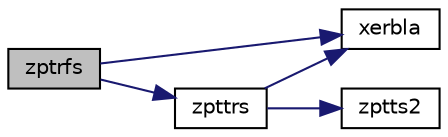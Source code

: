 digraph "zptrfs"
{
 // LATEX_PDF_SIZE
  edge [fontname="Helvetica",fontsize="10",labelfontname="Helvetica",labelfontsize="10"];
  node [fontname="Helvetica",fontsize="10",shape=record];
  rankdir="LR";
  Node1 [label="zptrfs",height=0.2,width=0.4,color="black", fillcolor="grey75", style="filled", fontcolor="black",tooltip="ZPTRFS"];
  Node1 -> Node2 [color="midnightblue",fontsize="10",style="solid",fontname="Helvetica"];
  Node2 [label="xerbla",height=0.2,width=0.4,color="black", fillcolor="white", style="filled",URL="$xerbla_8f.html#a377ee61015baf8dea7770b3a404b1c07",tooltip="XERBLA"];
  Node1 -> Node3 [color="midnightblue",fontsize="10",style="solid",fontname="Helvetica"];
  Node3 [label="zpttrs",height=0.2,width=0.4,color="black", fillcolor="white", style="filled",URL="$zpttrs_8f.html#a7a91b8a69883b74c20c26aee3c537c55",tooltip="ZPTTRS"];
  Node3 -> Node2 [color="midnightblue",fontsize="10",style="solid",fontname="Helvetica"];
  Node3 -> Node4 [color="midnightblue",fontsize="10",style="solid",fontname="Helvetica"];
  Node4 [label="zptts2",height=0.2,width=0.4,color="black", fillcolor="white", style="filled",URL="$zptts2_8f.html#a216beeac0fe239f03d9b37f51e96d7c7",tooltip="ZPTTS2 solves a tridiagonal system of the form AX=B using the L D LH factorization computed by spttrf..."];
}

